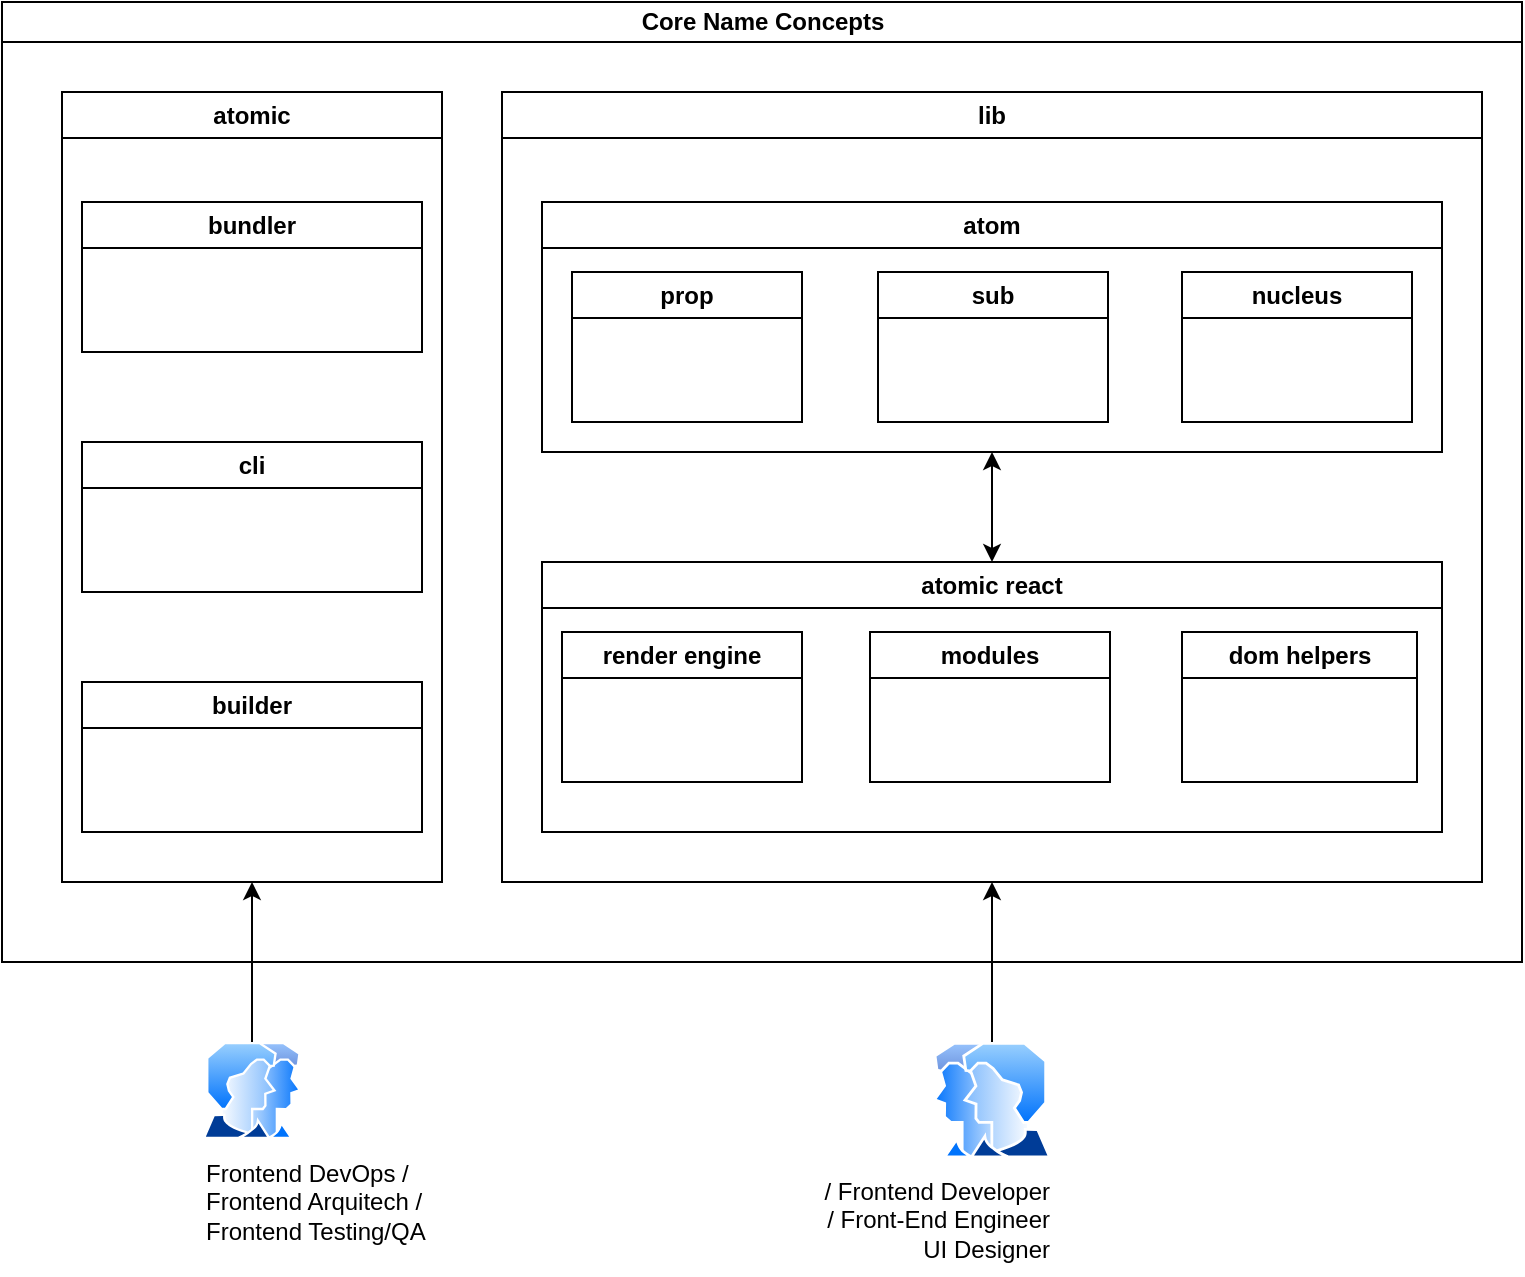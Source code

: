 <mxfile version="23.1.0" type="github">
  <diagram id="prtHgNgQTEPvFCAcTncT" name="Page-1">
    <mxGraphModel dx="1643" dy="690" grid="1" gridSize="10" guides="1" tooltips="1" connect="1" arrows="1" fold="1" page="1" pageScale="1" pageWidth="827" pageHeight="1169" math="0" shadow="0">
      <root>
        <mxCell id="0" />
        <mxCell id="1" parent="0" />
        <mxCell id="dNxyNK7c78bLwvsdeMH5-11" value="Core Name Concepts" style="swimlane;html=1;startSize=20;horizontal=1;containerType=tree;glass=0;" parent="1" vertex="1">
          <mxGeometry x="40" y="40" width="760" height="480" as="geometry" />
        </mxCell>
        <mxCell id="_oh4kCh7GXkGUfhR4k3O-2" value="atomic" style="swimlane;whiteSpace=wrap;html=1;" vertex="1" parent="dNxyNK7c78bLwvsdeMH5-11">
          <mxGeometry x="30" y="45" width="190" height="395" as="geometry" />
        </mxCell>
        <mxCell id="_oh4kCh7GXkGUfhR4k3O-11" value="bundler" style="swimlane;whiteSpace=wrap;html=1;" vertex="1" parent="_oh4kCh7GXkGUfhR4k3O-2">
          <mxGeometry x="10" y="55" width="170" height="75" as="geometry" />
        </mxCell>
        <mxCell id="_oh4kCh7GXkGUfhR4k3O-18" value="cli" style="swimlane;whiteSpace=wrap;html=1;" vertex="1" parent="_oh4kCh7GXkGUfhR4k3O-2">
          <mxGeometry x="10" y="175" width="170" height="75" as="geometry" />
        </mxCell>
        <mxCell id="_oh4kCh7GXkGUfhR4k3O-19" value="builder" style="swimlane;whiteSpace=wrap;html=1;" vertex="1" parent="_oh4kCh7GXkGUfhR4k3O-2">
          <mxGeometry x="10" y="295" width="170" height="75" as="geometry" />
        </mxCell>
        <mxCell id="_oh4kCh7GXkGUfhR4k3O-12" value="lib" style="swimlane;whiteSpace=wrap;html=1;" vertex="1" parent="dNxyNK7c78bLwvsdeMH5-11">
          <mxGeometry x="250" y="45" width="490" height="395" as="geometry" />
        </mxCell>
        <mxCell id="_oh4kCh7GXkGUfhR4k3O-7" value="atom" style="swimlane;whiteSpace=wrap;html=1;" vertex="1" parent="_oh4kCh7GXkGUfhR4k3O-12">
          <mxGeometry x="20" y="55" width="450" height="125" as="geometry" />
        </mxCell>
        <mxCell id="_oh4kCh7GXkGUfhR4k3O-8" value="prop" style="swimlane;whiteSpace=wrap;html=1;" vertex="1" parent="_oh4kCh7GXkGUfhR4k3O-7">
          <mxGeometry x="15" y="35" width="115" height="75" as="geometry" />
        </mxCell>
        <mxCell id="_oh4kCh7GXkGUfhR4k3O-9" value="sub" style="swimlane;whiteSpace=wrap;html=1;" vertex="1" parent="_oh4kCh7GXkGUfhR4k3O-7">
          <mxGeometry x="168" y="35" width="115" height="75" as="geometry" />
        </mxCell>
        <mxCell id="_oh4kCh7GXkGUfhR4k3O-10" value="nucleus" style="swimlane;whiteSpace=wrap;html=1;" vertex="1" parent="_oh4kCh7GXkGUfhR4k3O-7">
          <mxGeometry x="320" y="35" width="115" height="75" as="geometry" />
        </mxCell>
        <mxCell id="_oh4kCh7GXkGUfhR4k3O-6" value="atomic react" style="swimlane;whiteSpace=wrap;html=1;" vertex="1" parent="_oh4kCh7GXkGUfhR4k3O-12">
          <mxGeometry x="20" y="235" width="450" height="135" as="geometry" />
        </mxCell>
        <mxCell id="_oh4kCh7GXkGUfhR4k3O-16" value="render engine" style="swimlane;whiteSpace=wrap;html=1;" vertex="1" parent="_oh4kCh7GXkGUfhR4k3O-6">
          <mxGeometry x="10" y="35" width="120" height="75" as="geometry" />
        </mxCell>
        <mxCell id="_oh4kCh7GXkGUfhR4k3O-27" value="modules" style="swimlane;whiteSpace=wrap;html=1;" vertex="1" parent="_oh4kCh7GXkGUfhR4k3O-6">
          <mxGeometry x="164" y="35" width="120" height="75" as="geometry" />
        </mxCell>
        <mxCell id="_oh4kCh7GXkGUfhR4k3O-34" value="dom helpers" style="swimlane;whiteSpace=wrap;html=1;" vertex="1" parent="_oh4kCh7GXkGUfhR4k3O-6">
          <mxGeometry x="320" y="35" width="117.5" height="75" as="geometry" />
        </mxCell>
        <mxCell id="_oh4kCh7GXkGUfhR4k3O-26" style="edgeStyle=orthogonalEdgeStyle;rounded=0;orthogonalLoop=1;jettySize=auto;html=1;startArrow=classic;startFill=1;" edge="1" parent="_oh4kCh7GXkGUfhR4k3O-12" source="_oh4kCh7GXkGUfhR4k3O-6" target="_oh4kCh7GXkGUfhR4k3O-7">
          <mxGeometry relative="1" as="geometry">
            <mxPoint x="270" y="192.5" as="targetPoint" />
          </mxGeometry>
        </mxCell>
        <mxCell id="_oh4kCh7GXkGUfhR4k3O-23" style="edgeStyle=orthogonalEdgeStyle;rounded=0;orthogonalLoop=1;jettySize=auto;html=1;" edge="1" parent="1" source="_oh4kCh7GXkGUfhR4k3O-22" target="_oh4kCh7GXkGUfhR4k3O-2">
          <mxGeometry relative="1" as="geometry" />
        </mxCell>
        <mxCell id="_oh4kCh7GXkGUfhR4k3O-22" value="Frontend DevOps /&lt;div align=&quot;left&quot;&gt;Frontend Arquitech /&lt;br&gt;Frontend Testing/QA&lt;br&gt;&lt;/div&gt;&lt;div align=&quot;left&quot;&gt;&lt;br&gt;&lt;/div&gt;" style="image;aspect=fixed;perimeter=ellipsePerimeter;html=1;align=left;shadow=0;dashed=0;spacingTop=3;image=img/lib/active_directory/user_accounts.svg;" vertex="1" parent="1">
          <mxGeometry x="140" y="560" width="50" height="48.5" as="geometry" />
        </mxCell>
        <mxCell id="_oh4kCh7GXkGUfhR4k3O-35" style="edgeStyle=orthogonalEdgeStyle;rounded=0;orthogonalLoop=1;jettySize=auto;html=1;" edge="1" parent="1" source="_oh4kCh7GXkGUfhR4k3O-24" target="_oh4kCh7GXkGUfhR4k3O-12">
          <mxGeometry relative="1" as="geometry" />
        </mxCell>
        <mxCell id="_oh4kCh7GXkGUfhR4k3O-24" value="/ Frontend Developer&lt;br&gt;/ Front-End Engineer&lt;br&gt;UI Designer" style="image;aspect=fixed;perimeter=ellipsePerimeter;html=1;align=right;shadow=0;dashed=0;spacingTop=3;image=img/lib/active_directory/user_accounts.svg;rotatable=1;direction=east;portConstraintRotation=0;container=0;resizeWidth=0;flipH=1;" vertex="1" parent="1">
          <mxGeometry x="505" y="560" width="60" height="58.2" as="geometry" />
        </mxCell>
      </root>
    </mxGraphModel>
  </diagram>
</mxfile>
